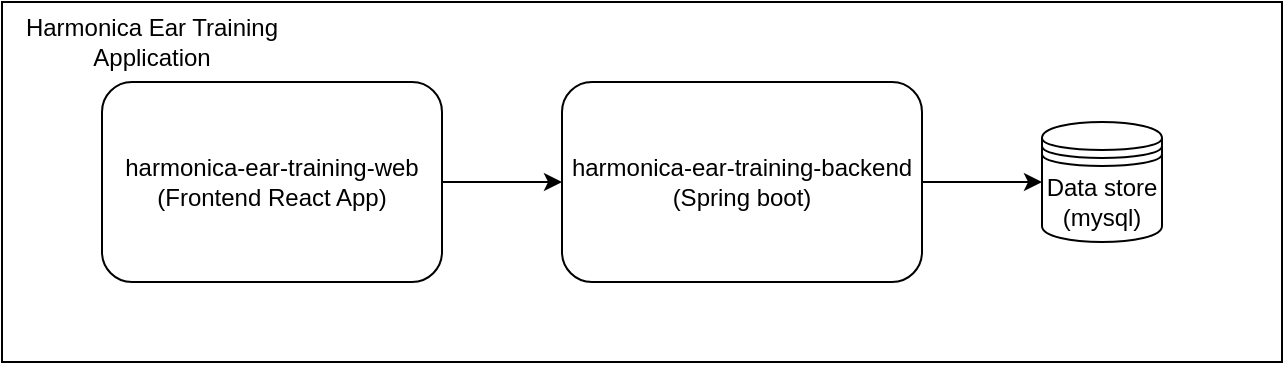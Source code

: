 <mxfile version="14.6.6" type="google"><diagram id="4-toRrBysNq3fFn-uNlC" name="Page-1"><mxGraphModel dx="782" dy="1572" grid="1" gridSize="10" guides="1" tooltips="1" connect="1" arrows="1" fold="1" page="1" pageScale="1" pageWidth="827" pageHeight="1169" math="0" shadow="0"><root><mxCell id="0"/><mxCell id="1" parent="0"/><mxCell id="zmJdM1LkkxvEfObeoo18-11" value="" style="rounded=0;whiteSpace=wrap;fillColor=none;strokeOpacity=100;textOpacity=0;" vertex="1" parent="1"><mxGeometry x="80" y="-330" width="640" height="180" as="geometry"/></mxCell><mxCell id="zmJdM1LkkxvEfObeoo18-2" value="Data store&lt;br&gt;(mysql)" style="shape=datastore;whiteSpace=wrap;html=1;" vertex="1" parent="1"><mxGeometry x="600" y="-270" width="60" height="60" as="geometry"/></mxCell><mxCell id="zmJdM1LkkxvEfObeoo18-6" style="edgeStyle=orthogonalEdgeStyle;rounded=0;orthogonalLoop=1;jettySize=auto;html=1;exitX=1;exitY=0.5;exitDx=0;exitDy=0;entryX=0;entryY=0.5;entryDx=0;entryDy=0;" edge="1" parent="1" source="zmJdM1LkkxvEfObeoo18-3" target="zmJdM1LkkxvEfObeoo18-4"><mxGeometry relative="1" as="geometry"/></mxCell><mxCell id="zmJdM1LkkxvEfObeoo18-3" value="harmonica-ear-training-web&lt;br&gt;(Frontend React App)" style="rounded=1;whiteSpace=wrap;html=1;" vertex="1" parent="1"><mxGeometry x="130" y="-290" width="170" height="100" as="geometry"/></mxCell><mxCell id="zmJdM1LkkxvEfObeoo18-8" style="edgeStyle=orthogonalEdgeStyle;rounded=0;orthogonalLoop=1;jettySize=auto;html=1;exitX=1;exitY=0.5;exitDx=0;exitDy=0;entryX=0;entryY=0.5;entryDx=0;entryDy=0;" edge="1" parent="1" source="zmJdM1LkkxvEfObeoo18-4" target="zmJdM1LkkxvEfObeoo18-2"><mxGeometry relative="1" as="geometry"/></mxCell><mxCell id="zmJdM1LkkxvEfObeoo18-4" value="harmonica-ear-training-backend&lt;br&gt;(Spring boot)" style="rounded=1;whiteSpace=wrap;html=1;" vertex="1" parent="1"><mxGeometry x="360" y="-290" width="180" height="100" as="geometry"/></mxCell><mxCell id="zmJdM1LkkxvEfObeoo18-12" value="Harmonica Ear Training Application" style="text;html=1;strokeColor=none;fillColor=none;align=center;verticalAlign=middle;whiteSpace=wrap;rounded=0;" vertex="1" parent="1"><mxGeometry x="80" y="-320" width="150" height="20" as="geometry"/></mxCell></root></mxGraphModel></diagram></mxfile>